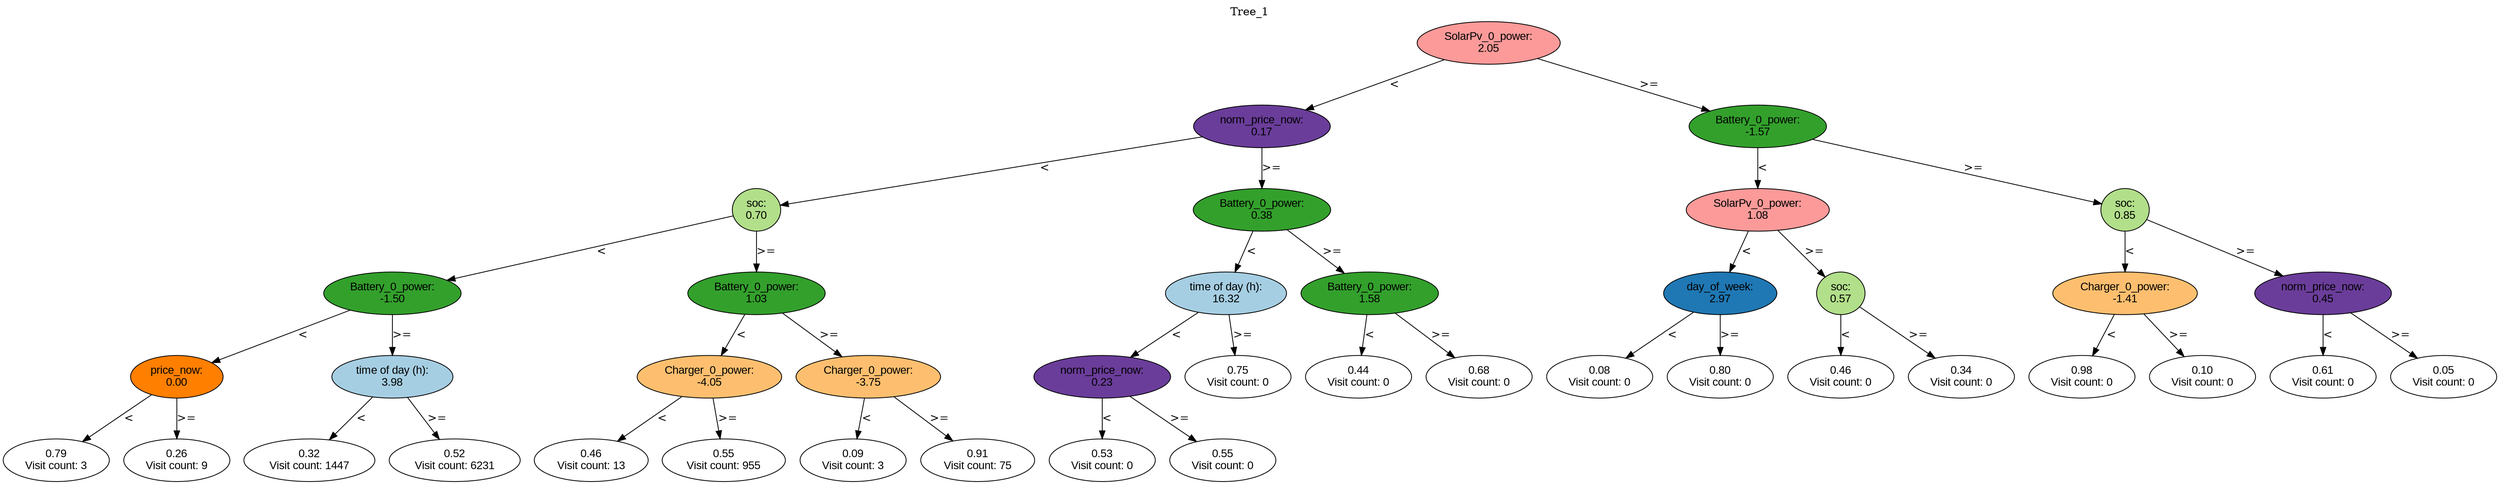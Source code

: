 digraph BST {
    node [fontname="Arial" style=filled colorscheme=paired12];
    0 [ label = "SolarPv_0_power:
2.05" fillcolor=5];
    1 [ label = "norm_price_now:
0.17" fillcolor=10];
    2 [ label = "soc:
0.70" fillcolor=3];
    3 [ label = "Battery_0_power:
-1.50" fillcolor=4];
    4 [ label = "price_now:
0.00" fillcolor=8];
    5 [ label = "0.79
Visit count: 3" fillcolor=white];
    6 [ label = "0.26
Visit count: 9" fillcolor=white];
    7 [ label = "time of day (h):
3.98" fillcolor=1];
    8 [ label = "0.32
Visit count: 1447" fillcolor=white];
    9 [ label = "0.52
Visit count: 6231" fillcolor=white];
    10 [ label = "Battery_0_power:
1.03" fillcolor=4];
    11 [ label = "Charger_0_power:
-4.05" fillcolor=7];
    12 [ label = "0.46
Visit count: 13" fillcolor=white];
    13 [ label = "0.55
Visit count: 955" fillcolor=white];
    14 [ label = "Charger_0_power:
-3.75" fillcolor=7];
    15 [ label = "0.09
Visit count: 3" fillcolor=white];
    16 [ label = "0.91
Visit count: 75" fillcolor=white];
    17 [ label = "Battery_0_power:
0.38" fillcolor=4];
    18 [ label = "time of day (h):
16.32" fillcolor=1];
    19 [ label = "norm_price_now:
0.23" fillcolor=10];
    20 [ label = "0.53
Visit count: 0" fillcolor=white];
    21 [ label = "0.55
Visit count: 0" fillcolor=white];
    22 [ label = "0.75
Visit count: 0" fillcolor=white];
    23 [ label = "Battery_0_power:
1.58" fillcolor=4];
    24 [ label = "0.44
Visit count: 0" fillcolor=white];
    25 [ label = "0.68
Visit count: 0" fillcolor=white];
    26 [ label = "Battery_0_power:
-1.57" fillcolor=4];
    27 [ label = "SolarPv_0_power:
1.08" fillcolor=5];
    28 [ label = "day_of_week:
2.97" fillcolor=2];
    29 [ label = "0.08
Visit count: 0" fillcolor=white];
    30 [ label = "0.80
Visit count: 0" fillcolor=white];
    31 [ label = "soc:
0.57" fillcolor=3];
    32 [ label = "0.46
Visit count: 0" fillcolor=white];
    33 [ label = "0.34
Visit count: 0" fillcolor=white];
    34 [ label = "soc:
0.85" fillcolor=3];
    35 [ label = "Charger_0_power:
-1.41" fillcolor=7];
    36 [ label = "0.98
Visit count: 0" fillcolor=white];
    37 [ label = "0.10
Visit count: 0" fillcolor=white];
    38 [ label = "norm_price_now:
0.45" fillcolor=10];
    39 [ label = "0.61
Visit count: 0" fillcolor=white];
    40 [ label = "0.05
Visit count: 0" fillcolor=white];

    0  -> 1[ label = "<"];
    0  -> 26[ label = ">="];
    1  -> 2[ label = "<"];
    1  -> 17[ label = ">="];
    2  -> 3[ label = "<"];
    2  -> 10[ label = ">="];
    3  -> 4[ label = "<"];
    3  -> 7[ label = ">="];
    4  -> 5[ label = "<"];
    4  -> 6[ label = ">="];
    7  -> 8[ label = "<"];
    7  -> 9[ label = ">="];
    10  -> 11[ label = "<"];
    10  -> 14[ label = ">="];
    11  -> 12[ label = "<"];
    11  -> 13[ label = ">="];
    14  -> 15[ label = "<"];
    14  -> 16[ label = ">="];
    17  -> 18[ label = "<"];
    17  -> 23[ label = ">="];
    18  -> 19[ label = "<"];
    18  -> 22[ label = ">="];
    19  -> 20[ label = "<"];
    19  -> 21[ label = ">="];
    23  -> 24[ label = "<"];
    23  -> 25[ label = ">="];
    26  -> 27[ label = "<"];
    26  -> 34[ label = ">="];
    27  -> 28[ label = "<"];
    27  -> 31[ label = ">="];
    28  -> 29[ label = "<"];
    28  -> 30[ label = ">="];
    31  -> 32[ label = "<"];
    31  -> 33[ label = ">="];
    34  -> 35[ label = "<"];
    34  -> 38[ label = ">="];
    35  -> 36[ label = "<"];
    35  -> 37[ label = ">="];
    38  -> 39[ label = "<"];
    38  -> 40[ label = ">="];

    labelloc="t";
    label="Tree_1";
}